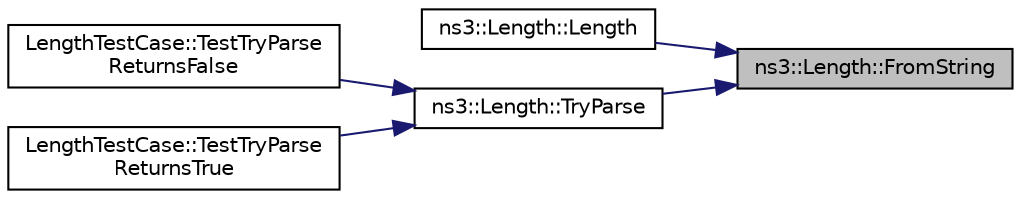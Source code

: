 digraph "ns3::Length::FromString"
{
 // LATEX_PDF_SIZE
  edge [fontname="Helvetica",fontsize="10",labelfontname="Helvetica",labelfontsize="10"];
  node [fontname="Helvetica",fontsize="10",shape=record];
  rankdir="RL";
  Node1 [label="ns3::Length::FromString",height=0.2,width=0.4,color="black", fillcolor="grey75", style="filled", fontcolor="black",tooltip="Find the equivalent Length::Unit for a unit string."];
  Node1 -> Node2 [dir="back",color="midnightblue",fontsize="10",style="solid",fontname="Helvetica"];
  Node2 [label="ns3::Length::Length",height=0.2,width=0.4,color="black", fillcolor="white", style="filled",URL="$classns3_1_1_length.html#a3e048bf9bfc3ab64e98605ac40b090c7",tooltip="Construct a Length object from a value and a unit string."];
  Node1 -> Node3 [dir="back",color="midnightblue",fontsize="10",style="solid",fontname="Helvetica"];
  Node3 [label="ns3::Length::TryParse",height=0.2,width=0.4,color="black", fillcolor="white", style="filled",URL="$classns3_1_1_length.html#af5befe685a977be6469481b08abfb7f9",tooltip="Attempt to construct a Length object from a value and a unit string."];
  Node3 -> Node4 [dir="back",color="midnightblue",fontsize="10",style="solid",fontname="Helvetica"];
  Node4 [label="LengthTestCase::TestTryParse\lReturnsFalse",height=0.2,width=0.4,color="black", fillcolor="white", style="filled",URL="$class_length_test_case.html#a319cd5a3b47a5ab823d5924a5b1c156f",tooltip="Test the TryParse function returns false on bad input."];
  Node3 -> Node5 [dir="back",color="midnightblue",fontsize="10",style="solid",fontname="Helvetica"];
  Node5 [label="LengthTestCase::TestTryParse\lReturnsTrue",height=0.2,width=0.4,color="black", fillcolor="white", style="filled",URL="$class_length_test_case.html#a0e5a3acbdd3b6fd09798659f7e89afae",tooltip="Test the TryParse function returns true on success."];
}
